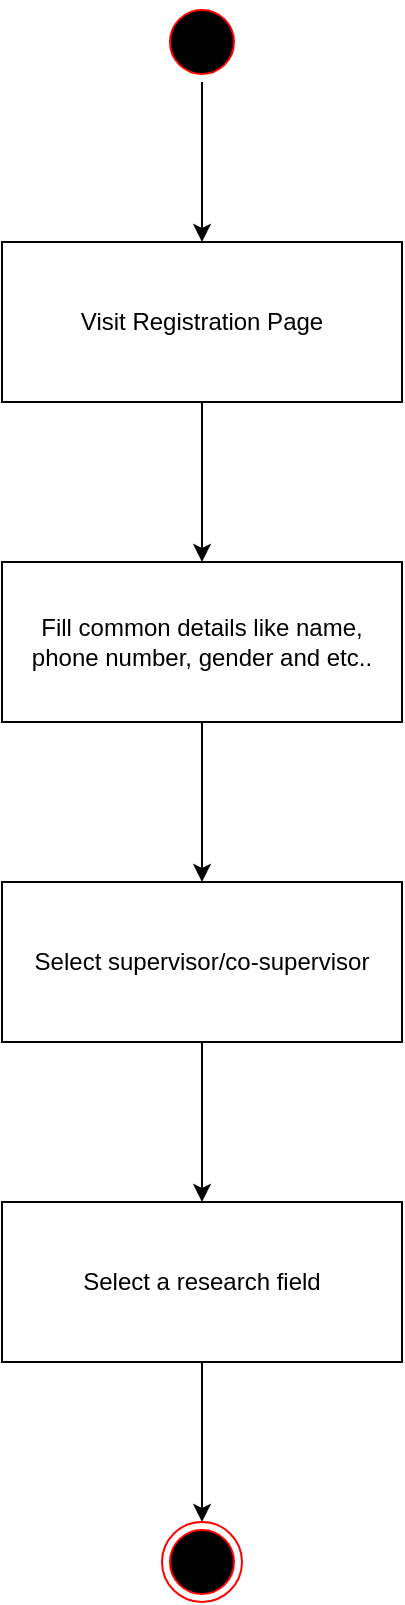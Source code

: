 <mxfile version="17.2.4" type="device" pages="4"><diagram id="7junTqOisqFzJntuYVe5" name="Registration"><mxGraphModel dx="1038" dy="649" grid="1" gridSize="10" guides="1" tooltips="1" connect="1" arrows="1" fold="1" page="1" pageScale="1" pageWidth="850" pageHeight="1100" math="0" shadow="0"><root><mxCell id="0"/><mxCell id="1" parent="0"/><mxCell id="e0Zj1xR4pIRWwDDZG_VM-1" value="Visit Registration Page" style="html=1;dashed=0;whitespace=wrap;whiteSpace=wrap;spacing=3;" parent="1" vertex="1"><mxGeometry y="120" width="200" height="80" as="geometry"/></mxCell><mxCell id="e0Zj1xR4pIRWwDDZG_VM-3" value="" style="ellipse;html=1;shape=startState;fillColor=#000000;strokeColor=#ff0000;" parent="1" vertex="1"><mxGeometry x="80" width="40" height="40" as="geometry"/></mxCell><mxCell id="e0Zj1xR4pIRWwDDZG_VM-5" value="" style="endArrow=classic;html=1;rounded=0;exitX=0.5;exitY=1;exitDx=0;exitDy=0;entryX=0.5;entryY=0;entryDx=0;entryDy=0;" parent="1" source="e0Zj1xR4pIRWwDDZG_VM-3" target="e0Zj1xR4pIRWwDDZG_VM-1" edge="1"><mxGeometry width="50" height="50" relative="1" as="geometry"><mxPoint x="400" y="260" as="sourcePoint"/><mxPoint x="450" y="210" as="targetPoint"/></mxGeometry></mxCell><mxCell id="e0Zj1xR4pIRWwDDZG_VM-9" value="Fill common details like name, phone number, gender and etc.." style="html=1;dashed=0;whitespace=wrap;whiteSpace=wrap;spacing=3;" parent="1" vertex="1"><mxGeometry y="280" width="200" height="80" as="geometry"/></mxCell><mxCell id="e0Zj1xR4pIRWwDDZG_VM-10" value="" style="endArrow=classic;html=1;rounded=0;exitX=0.5;exitY=1;exitDx=0;exitDy=0;entryX=0.5;entryY=0;entryDx=0;entryDy=0;" parent="1" source="e0Zj1xR4pIRWwDDZG_VM-1" target="e0Zj1xR4pIRWwDDZG_VM-9" edge="1"><mxGeometry width="50" height="50" relative="1" as="geometry"><mxPoint x="340" y="230" as="sourcePoint"/><mxPoint x="340" y="310" as="targetPoint"/></mxGeometry></mxCell><mxCell id="e0Zj1xR4pIRWwDDZG_VM-11" value="Select supervisor/co-supervisor" style="html=1;dashed=0;whitespace=wrap;whiteSpace=wrap;spacing=3;" parent="1" vertex="1"><mxGeometry y="440" width="200" height="80" as="geometry"/></mxCell><mxCell id="e0Zj1xR4pIRWwDDZG_VM-12" value="" style="endArrow=classic;html=1;rounded=0;exitX=0.5;exitY=1;exitDx=0;exitDy=0;entryX=0.5;entryY=0;entryDx=0;entryDy=0;" parent="1" source="e0Zj1xR4pIRWwDDZG_VM-9" target="e0Zj1xR4pIRWwDDZG_VM-11" edge="1"><mxGeometry width="50" height="50" relative="1" as="geometry"><mxPoint x="390" y="420" as="sourcePoint"/><mxPoint x="390" y="500" as="targetPoint"/></mxGeometry></mxCell><mxCell id="e0Zj1xR4pIRWwDDZG_VM-13" value="Select a research field" style="html=1;dashed=0;whitespace=wrap;whiteSpace=wrap;spacing=3;" parent="1" vertex="1"><mxGeometry y="600" width="200" height="80" as="geometry"/></mxCell><mxCell id="e0Zj1xR4pIRWwDDZG_VM-14" value="" style="endArrow=classic;html=1;rounded=0;exitX=0.5;exitY=1;exitDx=0;exitDy=0;entryX=0.5;entryY=0;entryDx=0;entryDy=0;" parent="1" source="e0Zj1xR4pIRWwDDZG_VM-11" target="e0Zj1xR4pIRWwDDZG_VM-13" edge="1"><mxGeometry width="50" height="50" relative="1" as="geometry"><mxPoint x="340" y="560" as="sourcePoint"/><mxPoint x="340" y="640" as="targetPoint"/></mxGeometry></mxCell><mxCell id="e0Zj1xR4pIRWwDDZG_VM-15" value="" style="ellipse;html=1;shape=endState;fillColor=#000000;strokeColor=#ff0000;fontColor=#4D4D4D;" parent="1" vertex="1"><mxGeometry x="80" y="760" width="40" height="40" as="geometry"/></mxCell><mxCell id="e0Zj1xR4pIRWwDDZG_VM-16" value="" style="endArrow=classic;html=1;rounded=0;exitX=0.5;exitY=1;exitDx=0;exitDy=0;entryX=0.5;entryY=0;entryDx=0;entryDy=0;" parent="1" source="e0Zj1xR4pIRWwDDZG_VM-13" target="e0Zj1xR4pIRWwDDZG_VM-15" edge="1"><mxGeometry width="50" height="50" relative="1" as="geometry"><mxPoint x="160" y="700" as="sourcePoint"/><mxPoint x="160" y="780" as="targetPoint"/></mxGeometry></mxCell></root></mxGraphModel></diagram><diagram id="XN4zipR3R5NA02cnzHFs" name="Accept Topics"><mxGraphModel dx="1038" dy="649" grid="1" gridSize="10" guides="1" tooltips="1" connect="1" arrows="1" fold="1" page="1" pageScale="1" pageWidth="850" pageHeight="1100" math="0" shadow="0"><root><mxCell id="qZienZhDxXyCKP2YgH4U-0"/><mxCell id="qZienZhDxXyCKP2YgH4U-1" parent="qZienZhDxXyCKP2YgH4U-0"/><mxCell id="kViy-9CH3S9IMjZg9cT7-0" value="Visit &lt;i&gt;topics&lt;/i&gt; tab" style="html=1;dashed=0;whitespace=wrap;whiteSpace=wrap;spacing=3;" parent="qZienZhDxXyCKP2YgH4U-1" vertex="1"><mxGeometry y="120" width="200" height="80" as="geometry"/></mxCell><mxCell id="kViy-9CH3S9IMjZg9cT7-1" value="" style="ellipse;html=1;shape=startState;fillColor=#000000;strokeColor=#ff0000;" parent="qZienZhDxXyCKP2YgH4U-1" vertex="1"><mxGeometry x="80" width="40" height="40" as="geometry"/></mxCell><mxCell id="kViy-9CH3S9IMjZg9cT7-2" value="" style="endArrow=classic;html=1;rounded=0;exitX=0.5;exitY=1;exitDx=0;exitDy=0;entryX=0.5;entryY=0;entryDx=0;entryDy=0;" parent="qZienZhDxXyCKP2YgH4U-1" source="kViy-9CH3S9IMjZg9cT7-1" target="kViy-9CH3S9IMjZg9cT7-0" edge="1"><mxGeometry width="50" height="50" relative="1" as="geometry"><mxPoint x="400" y="260" as="sourcePoint"/><mxPoint x="450" y="210" as="targetPoint"/></mxGeometry></mxCell><mxCell id="mzbX5GXKSrBw7AEYctz5-2" value="View incoming topics" style="html=1;dashed=0;whitespace=wrap;whiteSpace=wrap;spacing=3;" vertex="1" parent="qZienZhDxXyCKP2YgH4U-1"><mxGeometry y="440" width="200" height="80" as="geometry"/></mxCell><mxCell id="mzbX5GXKSrBw7AEYctz5-3" value="" style="rhombus;whiteSpace=wrap;html=1;" vertex="1" parent="qZienZhDxXyCKP2YgH4U-1"><mxGeometry x="60" y="280" width="80" height="80" as="geometry"/></mxCell><mxCell id="mzbX5GXKSrBw7AEYctz5-4" value="" style="endArrow=classic;html=1;rounded=0;exitX=0.5;exitY=1;exitDx=0;exitDy=0;entryX=0.5;entryY=0;entryDx=0;entryDy=0;" edge="1" parent="qZienZhDxXyCKP2YgH4U-1" source="kViy-9CH3S9IMjZg9cT7-0" target="mzbX5GXKSrBw7AEYctz5-3"><mxGeometry width="50" height="50" relative="1" as="geometry"><mxPoint x="140" y="220" as="sourcePoint"/><mxPoint x="140" y="300" as="targetPoint"/></mxGeometry></mxCell><mxCell id="mzbX5GXKSrBw7AEYctz5-5" value="[ Only supervisor ]" style="endArrow=classic;html=1;rounded=0;exitX=0.5;exitY=1;exitDx=0;exitDy=0;entryX=0.5;entryY=0;entryDx=0;entryDy=0;" edge="1" parent="qZienZhDxXyCKP2YgH4U-1" source="mzbX5GXKSrBw7AEYctz5-3" target="mzbX5GXKSrBw7AEYctz5-2"><mxGeometry width="50" height="50" relative="1" as="geometry"><mxPoint x="310" y="370" as="sourcePoint"/><mxPoint x="310" y="450" as="targetPoint"/></mxGeometry></mxCell><mxCell id="mzbX5GXKSrBw7AEYctz5-7" value="View accepted topics" style="html=1;dashed=0;whitespace=wrap;whiteSpace=wrap;spacing=3;" vertex="1" parent="qZienZhDxXyCKP2YgH4U-1"><mxGeometry x="440" y="440" width="200" height="80" as="geometry"/></mxCell><mxCell id="mzbX5GXKSrBw7AEYctz5-8" value="[ Any supervisor ]" style="endArrow=classic;html=1;rounded=0;exitX=1;exitY=0.5;exitDx=0;exitDy=0;entryX=0.5;entryY=0;entryDx=0;entryDy=0;" edge="1" parent="qZienZhDxXyCKP2YgH4U-1" source="mzbX5GXKSrBw7AEYctz5-3" target="mzbX5GXKSrBw7AEYctz5-7"><mxGeometry width="50" height="50" relative="1" as="geometry"><mxPoint x="410" y="280" as="sourcePoint"/><mxPoint x="410" y="360" as="targetPoint"/><Array as="points"><mxPoint x="540" y="320"/></Array></mxGeometry></mxCell><mxCell id="mzbX5GXKSrBw7AEYctz5-9" value="View topic" style="html=1;dashed=0;whitespace=wrap;whiteSpace=wrap;spacing=3;" vertex="1" parent="qZienZhDxXyCKP2YgH4U-1"><mxGeometry y="600" width="200" height="80" as="geometry"/></mxCell><mxCell id="mzbX5GXKSrBw7AEYctz5-10" value="" style="endArrow=classic;html=1;rounded=0;exitX=0.5;exitY=1;exitDx=0;exitDy=0;entryX=0.5;entryY=0;entryDx=0;entryDy=0;" edge="1" parent="qZienZhDxXyCKP2YgH4U-1" source="mzbX5GXKSrBw7AEYctz5-2" target="mzbX5GXKSrBw7AEYctz5-9"><mxGeometry width="50" height="50" relative="1" as="geometry"><mxPoint x="340" y="550" as="sourcePoint"/><mxPoint x="340" y="630" as="targetPoint"/></mxGeometry></mxCell><mxCell id="mzbX5GXKSrBw7AEYctz5-11" value="Accept / Reject" style="html=1;dashed=0;whitespace=wrap;whiteSpace=wrap;spacing=3;" vertex="1" parent="qZienZhDxXyCKP2YgH4U-1"><mxGeometry y="760" width="200" height="80" as="geometry"/></mxCell><mxCell id="mzbX5GXKSrBw7AEYctz5-12" value="" style="endArrow=classic;html=1;rounded=0;exitX=0.5;exitY=1;exitDx=0;exitDy=0;entryX=0.5;entryY=0;entryDx=0;entryDy=0;" edge="1" parent="qZienZhDxXyCKP2YgH4U-1" source="mzbX5GXKSrBw7AEYctz5-9" target="mzbX5GXKSrBw7AEYctz5-11"><mxGeometry width="50" height="50" relative="1" as="geometry"><mxPoint x="420" y="740" as="sourcePoint"/><mxPoint x="420" y="820" as="targetPoint"/></mxGeometry></mxCell><mxCell id="QPXlXlWwRhFuMgN8V9o4-0" value="" style="ellipse;html=1;shape=endState;fillColor=#000000;strokeColor=#ff0000;fontColor=#4D4D4D;" vertex="1" parent="qZienZhDxXyCKP2YgH4U-1"><mxGeometry x="80" y="960" width="40" height="40" as="geometry"/></mxCell><mxCell id="QPXlXlWwRhFuMgN8V9o4-1" value="" style="endArrow=classic;html=1;rounded=0;exitX=0.5;exitY=1;exitDx=0;exitDy=0;entryX=0.5;entryY=0;entryDx=0;entryDy=0;" edge="1" parent="qZienZhDxXyCKP2YgH4U-1" source="mzbX5GXKSrBw7AEYctz5-11" target="QPXlXlWwRhFuMgN8V9o4-0"><mxGeometry width="50" height="50" relative="1" as="geometry"><mxPoint x="290" y="980" as="sourcePoint"/><mxPoint x="290" y="1060" as="targetPoint"/></mxGeometry></mxCell><mxCell id="QPXlXlWwRhFuMgN8V9o4-2" value="" style="endArrow=classic;html=1;rounded=0;exitX=0.5;exitY=1;exitDx=0;exitDy=0;entryX=1;entryY=0.5;entryDx=0;entryDy=0;" edge="1" parent="qZienZhDxXyCKP2YgH4U-1" source="mzbX5GXKSrBw7AEYctz5-7" target="QPXlXlWwRhFuMgN8V9o4-0"><mxGeometry width="50" height="50" relative="1" as="geometry"><mxPoint x="390" y="870" as="sourcePoint"/><mxPoint x="390" y="990" as="targetPoint"/><Array as="points"><mxPoint x="540" y="980"/></Array></mxGeometry></mxCell></root></mxGraphModel></diagram><diagram name="Document Evaluation" id="lIamJlioeJQaGz0EPuXw"><mxGraphModel dx="1038" dy="649" grid="1" gridSize="10" guides="1" tooltips="1" connect="1" arrows="1" fold="1" page="1" pageScale="1" pageWidth="850" pageHeight="1100" math="0" shadow="0"><root><mxCell id="M4KK1cOfGHvbOkWnBFEc-0"/><mxCell id="M4KK1cOfGHvbOkWnBFEc-1" parent="M4KK1cOfGHvbOkWnBFEc-0"/><mxCell id="M4KK1cOfGHvbOkWnBFEc-2" value="Visit submitted documents page" style="html=1;dashed=0;whitespace=wrap;whiteSpace=wrap;spacing=3;" parent="M4KK1cOfGHvbOkWnBFEc-1" vertex="1"><mxGeometry y="120" width="200" height="80" as="geometry"/></mxCell><mxCell id="M4KK1cOfGHvbOkWnBFEc-3" value="" style="ellipse;html=1;shape=startState;fillColor=#000000;strokeColor=#ff0000;" parent="M4KK1cOfGHvbOkWnBFEc-1" vertex="1"><mxGeometry x="80" width="40" height="40" as="geometry"/></mxCell><mxCell id="M4KK1cOfGHvbOkWnBFEc-4" value="" style="endArrow=classic;html=1;rounded=0;exitX=0.5;exitY=1;exitDx=0;exitDy=0;entryX=0.5;entryY=0;entryDx=0;entryDy=0;" parent="M4KK1cOfGHvbOkWnBFEc-1" source="M4KK1cOfGHvbOkWnBFEc-3" target="M4KK1cOfGHvbOkWnBFEc-2" edge="1"><mxGeometry width="50" height="50" relative="1" as="geometry"><mxPoint x="400" y="260" as="sourcePoint"/><mxPoint x="450" y="210" as="targetPoint"/></mxGeometry></mxCell><mxCell id="M4KK1cOfGHvbOkWnBFEc-7" value="" style="endArrow=classic;html=1;rounded=0;exitX=0.5;exitY=1;exitDx=0;exitDy=0;entryX=0.5;entryY=0;entryDx=0;entryDy=0;" parent="M4KK1cOfGHvbOkWnBFEc-1" source="M4KK1cOfGHvbOkWnBFEc-2" edge="1" target="M4KK1cOfGHvbOkWnBFEc-18"><mxGeometry width="50" height="50" relative="1" as="geometry"><mxPoint x="140" y="220" as="sourcePoint"/><mxPoint x="150" y="260" as="targetPoint"/></mxGeometry></mxCell><mxCell id="M4KK1cOfGHvbOkWnBFEc-15" value="" style="ellipse;html=1;shape=endState;fillColor=#000000;strokeColor=#ff0000;fontColor=#4D4D4D;" parent="M4KK1cOfGHvbOkWnBFEc-1" vertex="1"><mxGeometry x="80" y="800" width="40" height="40" as="geometry"/></mxCell><mxCell id="M4KK1cOfGHvbOkWnBFEc-16" value="" style="endArrow=classic;html=1;rounded=0;exitX=0.5;exitY=1;exitDx=0;exitDy=0;entryX=0.5;entryY=0;entryDx=0;entryDy=0;" parent="M4KK1cOfGHvbOkWnBFEc-1" target="M4KK1cOfGHvbOkWnBFEc-15" edge="1" source="ZzprRllAevDN7a3H619P-4"><mxGeometry width="50" height="50" relative="1" as="geometry"><mxPoint x="100" y="840" as="sourcePoint"/><mxPoint x="290" y="1060" as="targetPoint"/></mxGeometry></mxCell><mxCell id="M4KK1cOfGHvbOkWnBFEc-18" value="View submission details" style="html=1;dashed=0;whitespace=wrap;whiteSpace=wrap;spacing=3;" parent="M4KK1cOfGHvbOkWnBFEc-1" vertex="1"><mxGeometry y="280" width="200" height="80" as="geometry"/></mxCell><mxCell id="ZzprRllAevDN7a3H619P-0" value="This page includes group details, documents and a form to give marks" style="shape=note;size=20;whiteSpace=wrap;html=1;" vertex="1" parent="M4KK1cOfGHvbOkWnBFEc-1"><mxGeometry x="360" y="260" width="220" height="120" as="geometry"/></mxCell><mxCell id="ZzprRllAevDN7a3H619P-1" value="" style="endArrow=none;dashed=1;html=1;dashPattern=1 3;strokeWidth=2;rounded=0;entryX=0;entryY=0.5;entryDx=0;entryDy=0;entryPerimeter=0;exitX=1;exitY=0.5;exitDx=0;exitDy=0;" edge="1" parent="M4KK1cOfGHvbOkWnBFEc-1" source="M4KK1cOfGHvbOkWnBFEc-18" target="ZzprRllAevDN7a3H619P-0"><mxGeometry width="50" height="50" relative="1" as="geometry"><mxPoint x="190" y="420" as="sourcePoint"/><mxPoint x="240" y="370" as="targetPoint"/></mxGeometry></mxCell><mxCell id="ZzprRllAevDN7a3H619P-2" value="Fill out marks form" style="html=1;dashed=0;whitespace=wrap;whiteSpace=wrap;spacing=3;" vertex="1" parent="M4KK1cOfGHvbOkWnBFEc-1"><mxGeometry y="440" width="200" height="80" as="geometry"/></mxCell><mxCell id="ZzprRllAevDN7a3H619P-3" value="" style="endArrow=classic;html=1;rounded=0;exitX=0.5;exitY=1;exitDx=0;exitDy=0;entryX=0.5;entryY=0;entryDx=0;entryDy=0;" edge="1" parent="M4KK1cOfGHvbOkWnBFEc-1" source="M4KK1cOfGHvbOkWnBFEc-18" target="ZzprRllAevDN7a3H619P-2"><mxGeometry width="50" height="50" relative="1" as="geometry"><mxPoint x="330" y="440" as="sourcePoint"/><mxPoint x="330" y="520" as="targetPoint"/></mxGeometry></mxCell><mxCell id="ZzprRllAevDN7a3H619P-4" value="Finish" style="html=1;dashed=0;whitespace=wrap;whiteSpace=wrap;spacing=3;" vertex="1" parent="M4KK1cOfGHvbOkWnBFEc-1"><mxGeometry y="600" width="200" height="80" as="geometry"/></mxCell><mxCell id="ZzprRllAevDN7a3H619P-5" value="" style="endArrow=classic;html=1;rounded=0;exitX=0.5;exitY=1;exitDx=0;exitDy=0;entryX=0.5;entryY=0;entryDx=0;entryDy=0;" edge="1" parent="M4KK1cOfGHvbOkWnBFEc-1" source="ZzprRllAevDN7a3H619P-2" target="ZzprRllAevDN7a3H619P-4"><mxGeometry width="50" height="50" relative="1" as="geometry"><mxPoint x="320" y="540" as="sourcePoint"/><mxPoint x="320" y="620" as="targetPoint"/></mxGeometry></mxCell></root></mxGraphModel></diagram><diagram name="Chat" id="d2j23Ft1g5q3Wv9yc_-W"><mxGraphModel dx="1038" dy="649" grid="1" gridSize="10" guides="1" tooltips="1" connect="1" arrows="1" fold="1" page="1" pageScale="1" pageWidth="850" pageHeight="1100" math="0" shadow="0"><root><mxCell id="X3uD-f9b4FQ9OEVg01f--0"/><mxCell id="X3uD-f9b4FQ9OEVg01f--1" parent="X3uD-f9b4FQ9OEVg01f--0"/><mxCell id="X3uD-f9b4FQ9OEVg01f--2" value="Visti Chat page" style="html=1;dashed=0;whitespace=wrap;whiteSpace=wrap;spacing=3;" vertex="1" parent="X3uD-f9b4FQ9OEVg01f--1"><mxGeometry y="120" width="200" height="80" as="geometry"/></mxCell><mxCell id="X3uD-f9b4FQ9OEVg01f--3" value="" style="ellipse;html=1;shape=startState;fillColor=#000000;strokeColor=#ff0000;" vertex="1" parent="X3uD-f9b4FQ9OEVg01f--1"><mxGeometry x="80" width="40" height="40" as="geometry"/></mxCell><mxCell id="X3uD-f9b4FQ9OEVg01f--4" value="" style="endArrow=classic;html=1;rounded=0;exitX=0.5;exitY=1;exitDx=0;exitDy=0;entryX=0.5;entryY=0;entryDx=0;entryDy=0;" edge="1" parent="X3uD-f9b4FQ9OEVg01f--1" source="X3uD-f9b4FQ9OEVg01f--3" target="X3uD-f9b4FQ9OEVg01f--2"><mxGeometry width="50" height="50" relative="1" as="geometry"><mxPoint x="400" y="260" as="sourcePoint"/><mxPoint x="450" y="210" as="targetPoint"/></mxGeometry></mxCell><mxCell id="X3uD-f9b4FQ9OEVg01f--5" value="" style="endArrow=classic;html=1;rounded=0;exitX=0.5;exitY=1;exitDx=0;exitDy=0;entryX=0.5;entryY=0;entryDx=0;entryDy=0;" edge="1" parent="X3uD-f9b4FQ9OEVg01f--1" source="X3uD-f9b4FQ9OEVg01f--2" target="X3uD-f9b4FQ9OEVg01f--8"><mxGeometry width="50" height="50" relative="1" as="geometry"><mxPoint x="140" y="220" as="sourcePoint"/><mxPoint x="150" y="260" as="targetPoint"/></mxGeometry></mxCell><mxCell id="X3uD-f9b4FQ9OEVg01f--6" value="" style="ellipse;html=1;shape=endState;fillColor=#000000;strokeColor=#ff0000;fontColor=#4D4D4D;" vertex="1" parent="X3uD-f9b4FQ9OEVg01f--1"><mxGeometry x="80" y="640" width="40" height="40" as="geometry"/></mxCell><mxCell id="X3uD-f9b4FQ9OEVg01f--7" value="" style="endArrow=classic;html=1;rounded=0;exitX=0.5;exitY=1;exitDx=0;exitDy=0;entryX=0.5;entryY=0;entryDx=0;entryDy=0;" edge="1" parent="X3uD-f9b4FQ9OEVg01f--1" source="X3uD-f9b4FQ9OEVg01f--11" target="X3uD-f9b4FQ9OEVg01f--6"><mxGeometry width="50" height="50" relative="1" as="geometry"><mxPoint x="100" y="680" as="sourcePoint"/><mxPoint x="290" y="1060" as="targetPoint"/></mxGeometry></mxCell><mxCell id="X3uD-f9b4FQ9OEVg01f--8" value="Search or just select a student group" style="html=1;dashed=0;whitespace=wrap;whiteSpace=wrap;spacing=4;" vertex="1" parent="X3uD-f9b4FQ9OEVg01f--1"><mxGeometry y="280" width="200" height="80" as="geometry"/></mxCell><mxCell id="X3uD-f9b4FQ9OEVg01f--9" value="A message sent to a group will be seen by every member of the group" style="shape=note;size=20;whiteSpace=wrap;html=1;spacing=8;" vertex="1" parent="X3uD-f9b4FQ9OEVg01f--1"><mxGeometry x="360" y="420" width="220" height="120" as="geometry"/></mxCell><mxCell id="X3uD-f9b4FQ9OEVg01f--10" value="" style="endArrow=none;dashed=1;html=1;dashPattern=1 3;strokeWidth=2;rounded=0;entryX=0;entryY=0.5;entryDx=0;entryDy=0;entryPerimeter=0;exitX=1;exitY=0.5;exitDx=0;exitDy=0;" edge="1" parent="X3uD-f9b4FQ9OEVg01f--1" source="X3uD-f9b4FQ9OEVg01f--11" target="X3uD-f9b4FQ9OEVg01f--9"><mxGeometry width="50" height="50" relative="1" as="geometry"><mxPoint x="190" y="420" as="sourcePoint"/><mxPoint x="240" y="370" as="targetPoint"/></mxGeometry></mxCell><mxCell id="X3uD-f9b4FQ9OEVg01f--11" value="Chat" style="html=1;dashed=0;whitespace=wrap;whiteSpace=wrap;spacing=3;" vertex="1" parent="X3uD-f9b4FQ9OEVg01f--1"><mxGeometry y="440" width="200" height="80" as="geometry"/></mxCell><mxCell id="X3uD-f9b4FQ9OEVg01f--12" value="" style="endArrow=classic;html=1;rounded=0;exitX=0.5;exitY=1;exitDx=0;exitDy=0;entryX=0.5;entryY=0;entryDx=0;entryDy=0;" edge="1" parent="X3uD-f9b4FQ9OEVg01f--1" source="X3uD-f9b4FQ9OEVg01f--8" target="X3uD-f9b4FQ9OEVg01f--11"><mxGeometry width="50" height="50" relative="1" as="geometry"><mxPoint x="330" y="440" as="sourcePoint"/><mxPoint x="330" y="520" as="targetPoint"/></mxGeometry></mxCell></root></mxGraphModel></diagram></mxfile>